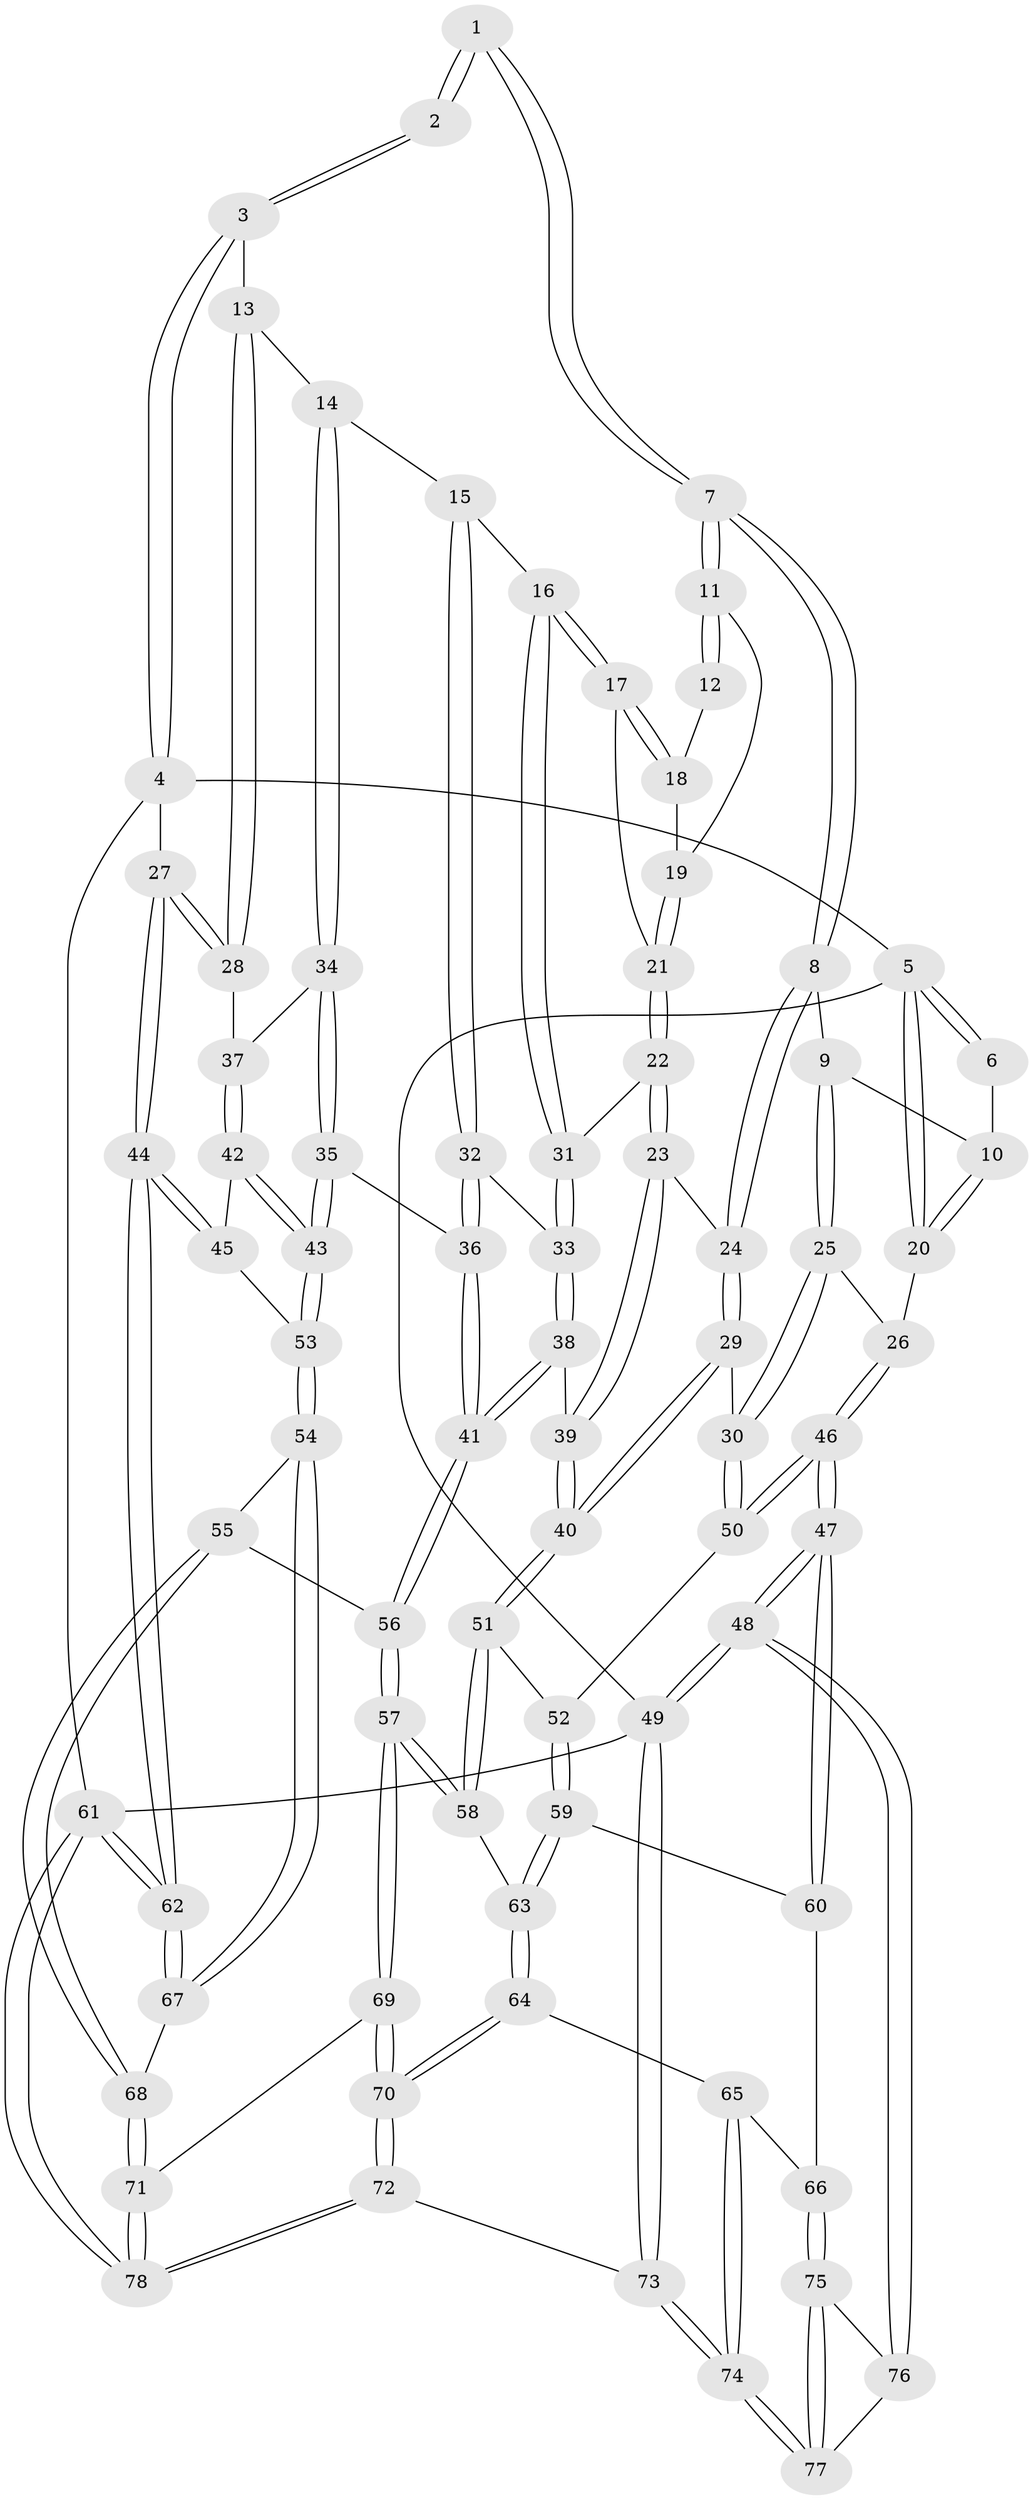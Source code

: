// coarse degree distribution, {2: 0.10638297872340426, 3: 0.6170212765957447, 4: 0.1702127659574468, 5: 0.10638297872340426}
// Generated by graph-tools (version 1.1) at 2025/54/03/04/25 22:54:14]
// undirected, 78 vertices, 192 edges
graph export_dot {
  node [color=gray90,style=filled];
  1 [pos="+0.6748249312289598+0"];
  2 [pos="+0.8008818895886685+0"];
  3 [pos="+0.9835426304896191+0"];
  4 [pos="+1+0"];
  5 [pos="+0+0"];
  6 [pos="+0.22578118226512695+0"];
  7 [pos="+0.42845787363797705+0.1375930762903228"];
  8 [pos="+0.3710064992937047+0.14939270222970416"];
  9 [pos="+0.2349848678703632+0.06526362346930796"];
  10 [pos="+0.22815695828264074+0.006567276289419315"];
  11 [pos="+0.463248889943401+0.14737087902389434"];
  12 [pos="+0.6535974995714784+0.05911107738393238"];
  13 [pos="+0.8722429816358989+0.10234785057037543"];
  14 [pos="+0.797288585358557+0.2733237566378477"];
  15 [pos="+0.7438916861044046+0.2824435656774038"];
  16 [pos="+0.6738320735299947+0.28739222184070207"];
  17 [pos="+0.6509857308263968+0.2620465570207908"];
  18 [pos="+0.6245334640800084+0.15329840755559118"];
  19 [pos="+0.517287381093433+0.18102740968252848"];
  20 [pos="+0+0.12116020729296549"];
  21 [pos="+0.542794894510704+0.24536782950380653"];
  22 [pos="+0.47176474267130103+0.33069720583385886"];
  23 [pos="+0.4415320635540983+0.34742762044192627"];
  24 [pos="+0.406299441302691+0.33670910235225404"];
  25 [pos="+0.16787516238857236+0.15512383821313672"];
  26 [pos="+0+0.19652398016334466"];
  27 [pos="+1+0.3744976861738232"];
  28 [pos="+1+0.3824474766435296"];
  29 [pos="+0.3693896492542377+0.36181982116704375"];
  30 [pos="+0.1585560730999207+0.37866777936811535"];
  31 [pos="+0.6462753904566901+0.3274665886123715"];
  32 [pos="+0.7120232060763666+0.43323050294622734"];
  33 [pos="+0.6322112463273087+0.39188176163571237"];
  34 [pos="+0.8336741662175662+0.33874889314766193"];
  35 [pos="+0.7828795096211628+0.4675296599092915"];
  36 [pos="+0.7452924042272087+0.46705099120046334"];
  37 [pos="+0.9606972379502634+0.3939116287697481"];
  38 [pos="+0.5616384786187489+0.48625257614865564"];
  39 [pos="+0.531039029657506+0.46900960205113945"];
  40 [pos="+0.35884996195098934+0.5428818473632318"];
  41 [pos="+0.594198327596219+0.559902603611158"];
  42 [pos="+0.947716312964007+0.42628921710724105"];
  43 [pos="+0.8285910538556971+0.5469844774765309"];
  44 [pos="+1+0.6762924531430738"];
  45 [pos="+0.954781257198526+0.5139151729040159"];
  46 [pos="+0+0.40566150203763474"];
  47 [pos="+0+0.7893325432234277"];
  48 [pos="+0+0.8584699477210072"];
  49 [pos="+0+1"];
  50 [pos="+0.12846700932887742+0.4200511365537589"];
  51 [pos="+0.35473353383608996+0.5498538404305356"];
  52 [pos="+0.15136736596638484+0.4805912863389645"];
  53 [pos="+0.8398220408915663+0.6319540829231619"];
  54 [pos="+0.8391536910957986+0.6427370254801793"];
  55 [pos="+0.6335221565957726+0.6696860621981277"];
  56 [pos="+0.6009193006371935+0.6700063595620595"];
  57 [pos="+0.5781004091448196+0.6946484598195305"];
  58 [pos="+0.3790121872719626+0.6659964989347529"];
  59 [pos="+0.14287611309704498+0.5673987519242719"];
  60 [pos="+0.09678011287005504+0.6429326561118905"];
  61 [pos="+1+1"];
  62 [pos="+1+0.7589912917963632"];
  63 [pos="+0.3269166467066376+0.7059077675028872"];
  64 [pos="+0.2972236083149311+0.7588839839559345"];
  65 [pos="+0.2504292279681659+0.7746101076961329"];
  66 [pos="+0.19889444775771828+0.7837169644273851"];
  67 [pos="+0.9199841937162363+0.7134295948519651"];
  68 [pos="+0.815189816314026+0.8641825031316339"];
  69 [pos="+0.5750450908361112+0.8911483947945313"];
  70 [pos="+0.47923678533617825+1"];
  71 [pos="+0.8083118767980998+0.8799706342080443"];
  72 [pos="+0.4721094525301205+1"];
  73 [pos="+0.3083450091346735+1"];
  74 [pos="+0.2555200666281604+1"];
  75 [pos="+0.17892918380201434+0.804031205977236"];
  76 [pos="+0+0.858535271665684"];
  77 [pos="+0.18452096239342314+0.9603087611366692"];
  78 [pos="+1+1"];
  1 -- 2;
  1 -- 2;
  1 -- 7;
  1 -- 7;
  2 -- 3;
  2 -- 3;
  3 -- 4;
  3 -- 4;
  3 -- 13;
  4 -- 5;
  4 -- 27;
  4 -- 61;
  5 -- 6;
  5 -- 6;
  5 -- 20;
  5 -- 20;
  5 -- 49;
  6 -- 10;
  7 -- 8;
  7 -- 8;
  7 -- 11;
  7 -- 11;
  8 -- 9;
  8 -- 24;
  8 -- 24;
  9 -- 10;
  9 -- 25;
  9 -- 25;
  10 -- 20;
  10 -- 20;
  11 -- 12;
  11 -- 12;
  11 -- 19;
  12 -- 18;
  13 -- 14;
  13 -- 28;
  13 -- 28;
  14 -- 15;
  14 -- 34;
  14 -- 34;
  15 -- 16;
  15 -- 32;
  15 -- 32;
  16 -- 17;
  16 -- 17;
  16 -- 31;
  16 -- 31;
  17 -- 18;
  17 -- 18;
  17 -- 21;
  18 -- 19;
  19 -- 21;
  19 -- 21;
  20 -- 26;
  21 -- 22;
  21 -- 22;
  22 -- 23;
  22 -- 23;
  22 -- 31;
  23 -- 24;
  23 -- 39;
  23 -- 39;
  24 -- 29;
  24 -- 29;
  25 -- 26;
  25 -- 30;
  25 -- 30;
  26 -- 46;
  26 -- 46;
  27 -- 28;
  27 -- 28;
  27 -- 44;
  27 -- 44;
  28 -- 37;
  29 -- 30;
  29 -- 40;
  29 -- 40;
  30 -- 50;
  30 -- 50;
  31 -- 33;
  31 -- 33;
  32 -- 33;
  32 -- 36;
  32 -- 36;
  33 -- 38;
  33 -- 38;
  34 -- 35;
  34 -- 35;
  34 -- 37;
  35 -- 36;
  35 -- 43;
  35 -- 43;
  36 -- 41;
  36 -- 41;
  37 -- 42;
  37 -- 42;
  38 -- 39;
  38 -- 41;
  38 -- 41;
  39 -- 40;
  39 -- 40;
  40 -- 51;
  40 -- 51;
  41 -- 56;
  41 -- 56;
  42 -- 43;
  42 -- 43;
  42 -- 45;
  43 -- 53;
  43 -- 53;
  44 -- 45;
  44 -- 45;
  44 -- 62;
  44 -- 62;
  45 -- 53;
  46 -- 47;
  46 -- 47;
  46 -- 50;
  46 -- 50;
  47 -- 48;
  47 -- 48;
  47 -- 60;
  47 -- 60;
  48 -- 49;
  48 -- 49;
  48 -- 76;
  48 -- 76;
  49 -- 73;
  49 -- 73;
  49 -- 61;
  50 -- 52;
  51 -- 52;
  51 -- 58;
  51 -- 58;
  52 -- 59;
  52 -- 59;
  53 -- 54;
  53 -- 54;
  54 -- 55;
  54 -- 67;
  54 -- 67;
  55 -- 56;
  55 -- 68;
  55 -- 68;
  56 -- 57;
  56 -- 57;
  57 -- 58;
  57 -- 58;
  57 -- 69;
  57 -- 69;
  58 -- 63;
  59 -- 60;
  59 -- 63;
  59 -- 63;
  60 -- 66;
  61 -- 62;
  61 -- 62;
  61 -- 78;
  61 -- 78;
  62 -- 67;
  62 -- 67;
  63 -- 64;
  63 -- 64;
  64 -- 65;
  64 -- 70;
  64 -- 70;
  65 -- 66;
  65 -- 74;
  65 -- 74;
  66 -- 75;
  66 -- 75;
  67 -- 68;
  68 -- 71;
  68 -- 71;
  69 -- 70;
  69 -- 70;
  69 -- 71;
  70 -- 72;
  70 -- 72;
  71 -- 78;
  71 -- 78;
  72 -- 73;
  72 -- 78;
  72 -- 78;
  73 -- 74;
  73 -- 74;
  74 -- 77;
  74 -- 77;
  75 -- 76;
  75 -- 77;
  75 -- 77;
  76 -- 77;
}
